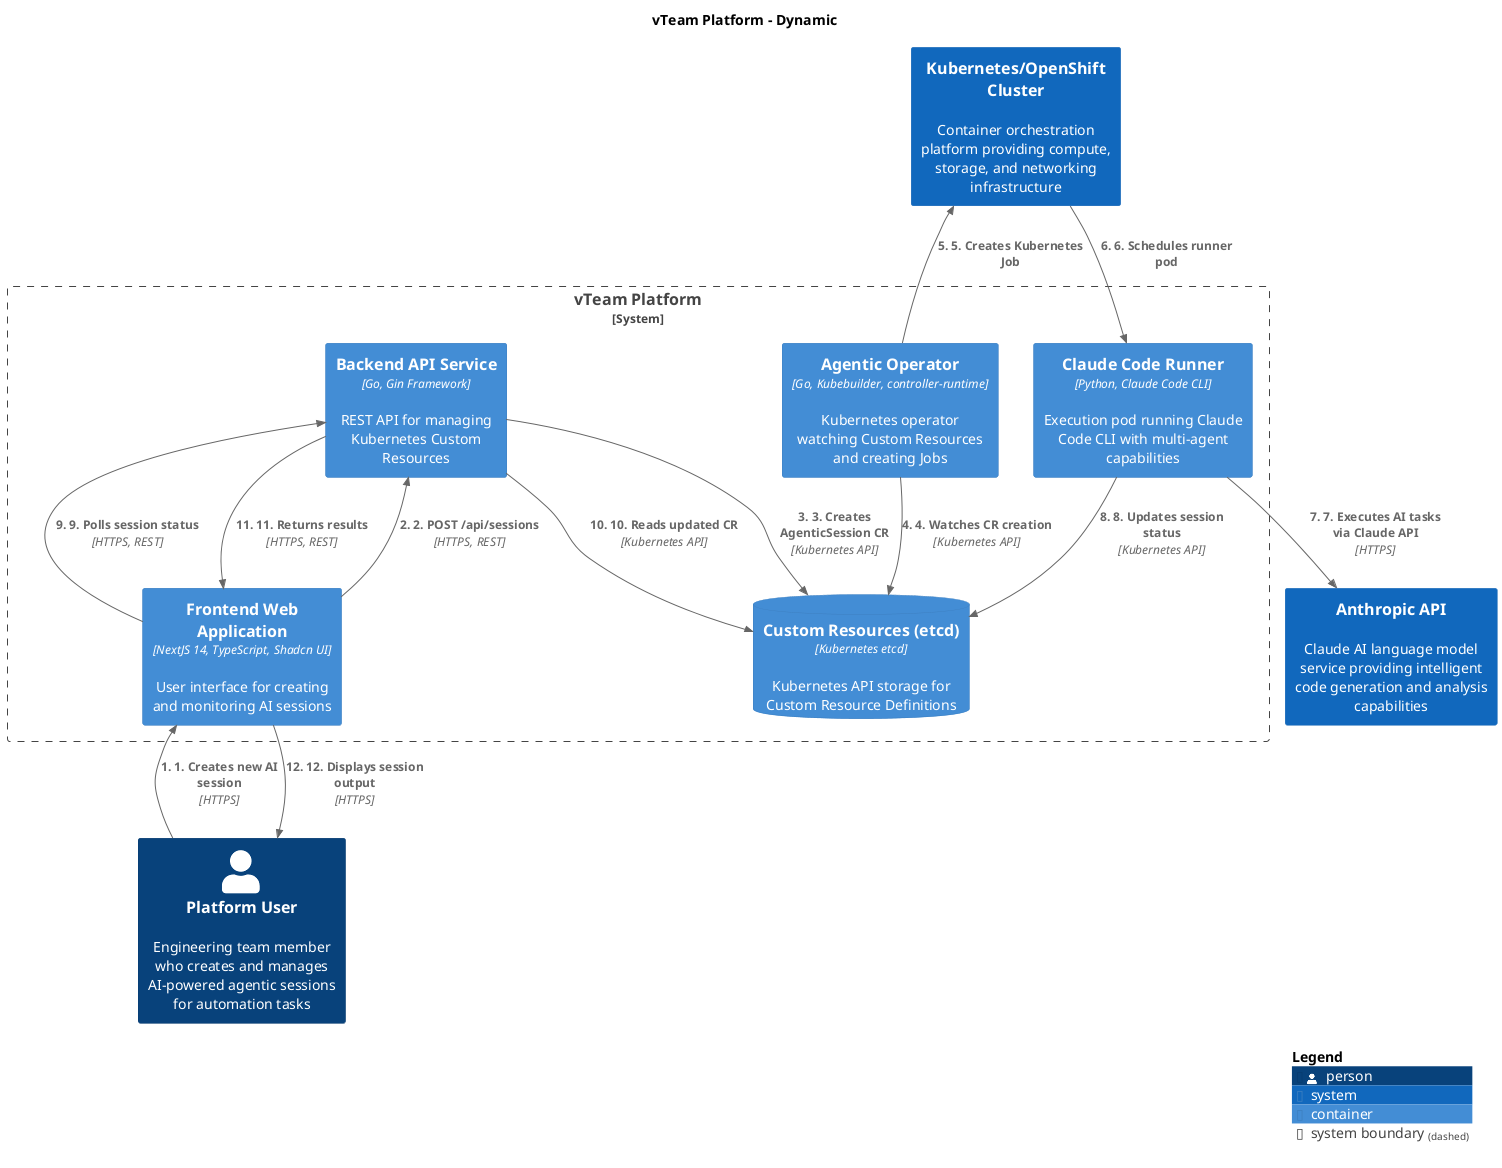 @startuml
set separator none
title vTeam Platform - Dynamic

top to bottom direction

!include <C4/C4>
!include <C4/C4_Context>
!include <C4/C4_Container>

System_Boundary("vTeamPlatform_boundary", "vTeam Platform", $tags="") {
  Container(vTeamPlatform.BackendAPIService, "Backend API Service", $techn="Go, Gin Framework", $descr="REST API for managing Kubernetes Custom Resources", $tags="", $link="")
  Container(vTeamPlatform.AgenticOperator, "Agentic Operator", $techn="Go, Kubebuilder, controller-runtime", $descr="Kubernetes operator watching Custom Resources and creating Jobs", $tags="", $link="")
  Container(vTeamPlatform.ClaudeCodeRunner, "Claude Code Runner", $techn="Python, Claude Code CLI", $descr="Execution pod running Claude Code CLI with multi-agent capabilities", $tags="", $link="")
  ContainerDb(vTeamPlatform.CustomResourcesetcd, "Custom Resources (etcd)", $techn="Kubernetes etcd", $descr="Kubernetes API storage for Custom Resource Definitions", $tags="", $link="")
  Container(vTeamPlatform.FrontendWebApplication, "Frontend Web Application", $techn="NextJS 14, TypeScript, Shadcn UI", $descr="User interface for creating and monitoring AI sessions", $tags="", $link="")
}

Person(PlatformUser, "Platform User", $descr="Engineering team member who creates and manages AI-powered agentic sessions for automation tasks", $tags="", $link="")
System(AnthropicAPI, "Anthropic API", $descr="Claude AI language model service providing intelligent code generation and analysis capabilities", $tags="", $link="")
System(KubernetesOpenShiftCluster, "Kubernetes/OpenShift Cluster", $descr="Container orchestration platform providing compute, storage, and networking infrastructure", $tags="", $link="")

Rel(PlatformUser, vTeamPlatform.FrontendWebApplication, "1. 1. Creates new AI session", $techn="HTTPS", $tags="", $link="")
Rel(vTeamPlatform.FrontendWebApplication, vTeamPlatform.BackendAPIService, "2. 2. POST /api/sessions", $techn="HTTPS, REST", $tags="", $link="")
Rel(vTeamPlatform.BackendAPIService, vTeamPlatform.CustomResourcesetcd, "3. 3. Creates AgenticSession CR", $techn="Kubernetes API", $tags="", $link="")
Rel(vTeamPlatform.AgenticOperator, vTeamPlatform.CustomResourcesetcd, "4. 4. Watches CR creation", $techn="Kubernetes API", $tags="", $link="")
Rel(vTeamPlatform.AgenticOperator, KubernetesOpenShiftCluster, "5. 5. Creates Kubernetes Job", $techn="", $tags="", $link="")
Rel(KubernetesOpenShiftCluster, vTeamPlatform.ClaudeCodeRunner, "6. 6. Schedules runner pod", $techn="", $tags="", $link="")
Rel(vTeamPlatform.ClaudeCodeRunner, AnthropicAPI, "7. 7. Executes AI tasks via Claude API", $techn="HTTPS", $tags="", $link="")
Rel(vTeamPlatform.ClaudeCodeRunner, vTeamPlatform.CustomResourcesetcd, "8. 8. Updates session status", $techn="Kubernetes API", $tags="", $link="")
Rel(vTeamPlatform.FrontendWebApplication, vTeamPlatform.BackendAPIService, "9. 9. Polls session status", $techn="HTTPS, REST", $tags="", $link="")
Rel(vTeamPlatform.BackendAPIService, vTeamPlatform.CustomResourcesetcd, "10. 10. Reads updated CR", $techn="Kubernetes API", $tags="", $link="")
Rel(vTeamPlatform.BackendAPIService, vTeamPlatform.FrontendWebApplication, "11. 11. Returns results", $techn="HTTPS, REST", $tags="", $link="")
Rel(vTeamPlatform.FrontendWebApplication, PlatformUser, "12. 12. Displays session output", $techn="HTTPS", $tags="", $link="")

SHOW_LEGEND(true)
@enduml